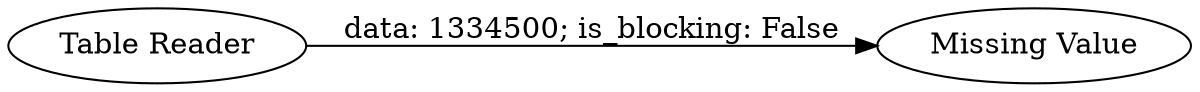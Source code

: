 digraph {
	"-5440777855380001880_11" [label="Missing Value"]
	"-5440777855380001880_12" [label="Table Reader"]
	"-5440777855380001880_12" -> "-5440777855380001880_11" [label="data: 1334500; is_blocking: False"]
	rankdir=LR
}
